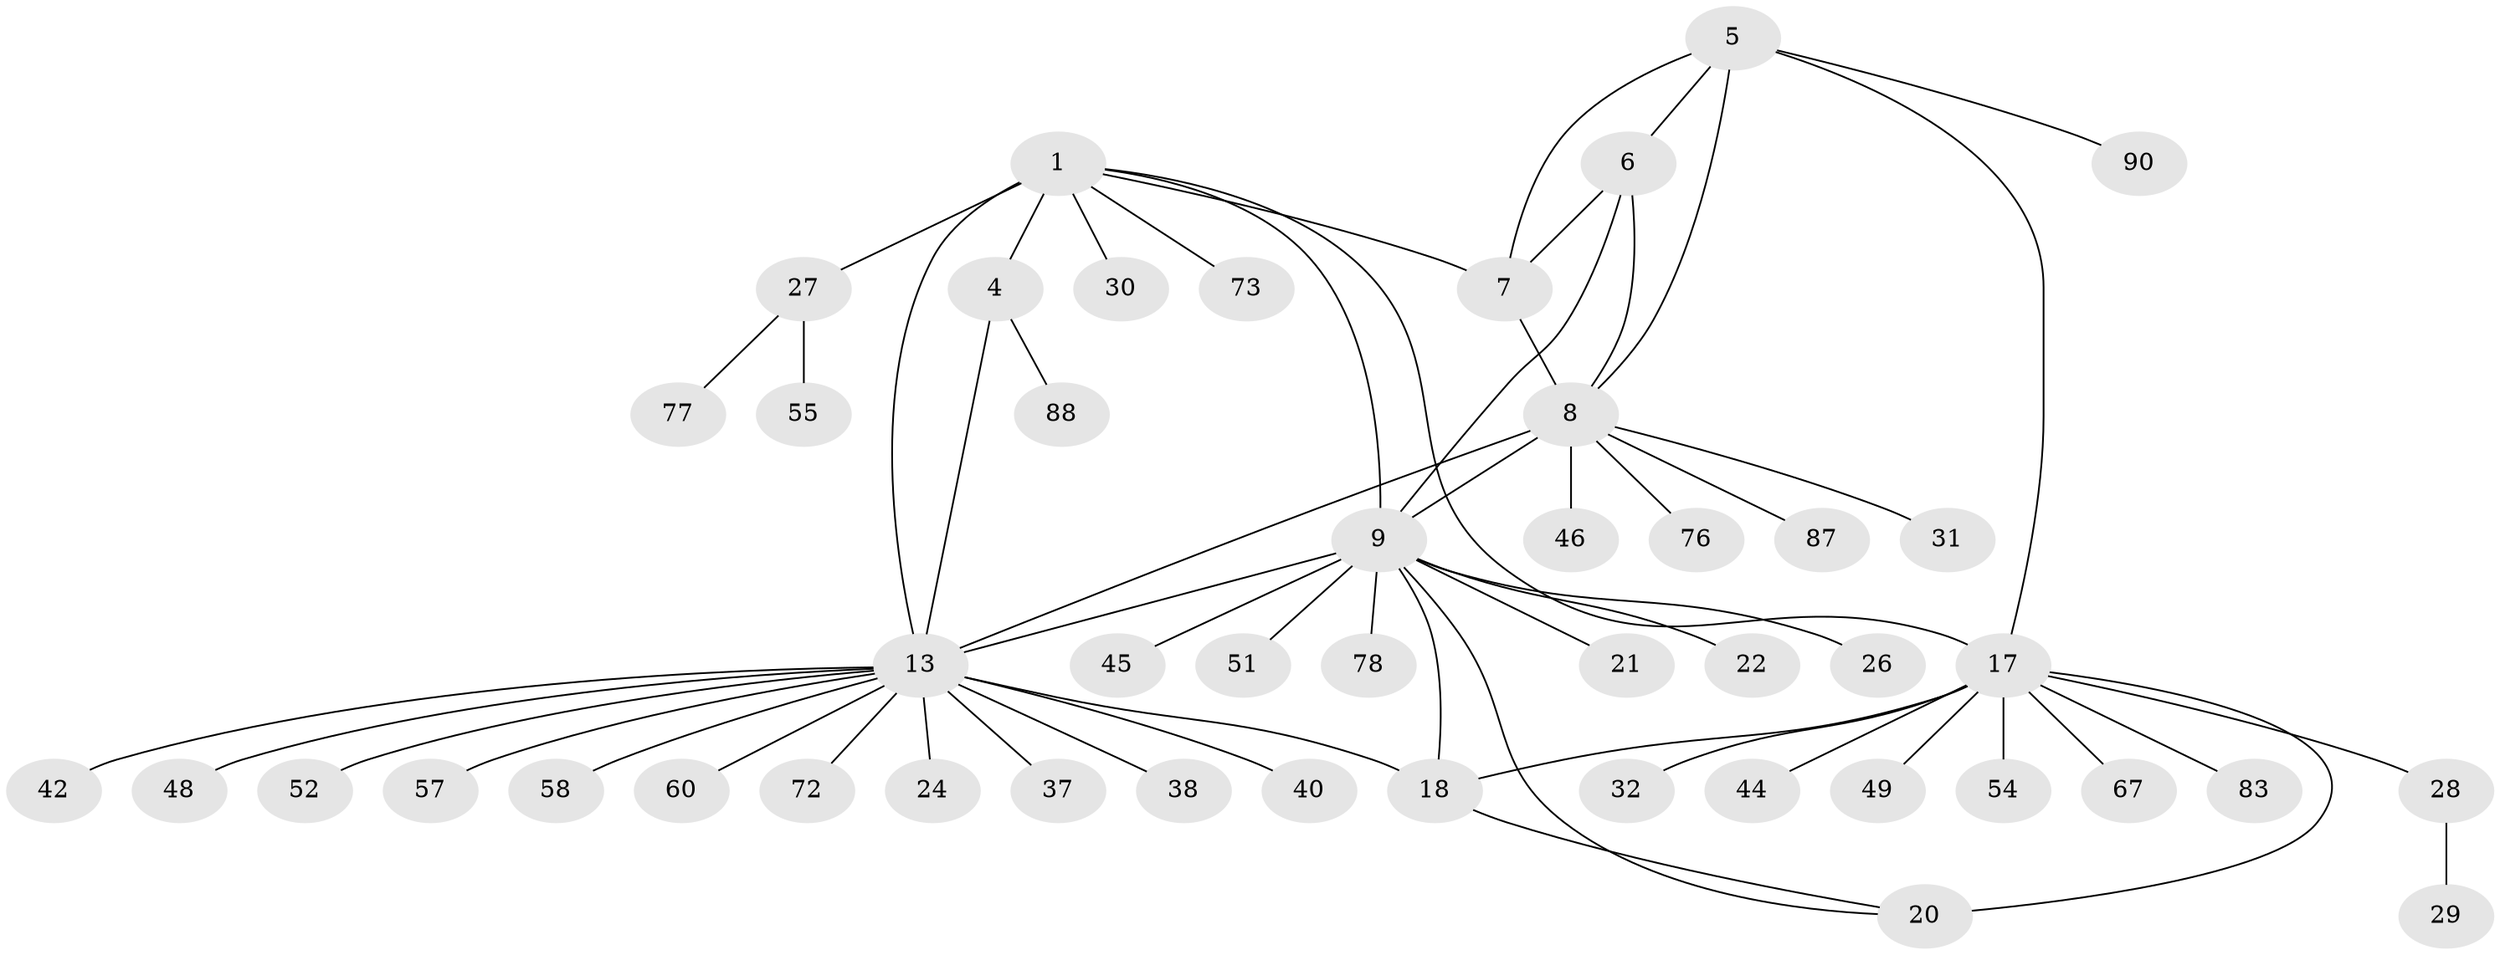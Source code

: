 // original degree distribution, {7: 0.02127659574468085, 6: 0.0425531914893617, 4: 0.02127659574468085, 5: 0.07446808510638298, 9: 0.05319148936170213, 12: 0.010638297872340425, 8: 0.010638297872340425, 1: 0.6170212765957447, 2: 0.1276595744680851, 3: 0.02127659574468085}
// Generated by graph-tools (version 1.1) at 2025/15/03/09/25 04:15:58]
// undirected, 47 vertices, 59 edges
graph export_dot {
graph [start="1"]
  node [color=gray90,style=filled];
  1 [super="+2"];
  4;
  5 [super="+50"];
  6 [super="+91"];
  7;
  8 [super="+10+39+66+82+23"];
  9 [super="+12+53+47+11"];
  13 [super="+34+33+15+14+16"];
  17 [super="+19+86+25+59"];
  18;
  20 [super="+71"];
  21;
  22;
  24;
  26;
  27;
  28 [super="+68+70+43"];
  29 [super="+80"];
  30;
  31;
  32;
  37 [super="+84"];
  38;
  40 [super="+62"];
  42;
  44;
  45;
  46;
  48;
  49 [super="+75"];
  51;
  52;
  54 [super="+94+65"];
  55 [super="+64"];
  57;
  58;
  60;
  67;
  72;
  73;
  76;
  77;
  78;
  83;
  87;
  88 [super="+89"];
  90;
  1 -- 4 [weight=3];
  1 -- 17;
  1 -- 30;
  1 -- 73;
  1 -- 9;
  1 -- 7;
  1 -- 27;
  1 -- 13;
  4 -- 13;
  4 -- 88;
  5 -- 6;
  5 -- 7;
  5 -- 8;
  5 -- 17;
  5 -- 90;
  6 -- 7;
  6 -- 8;
  6 -- 9;
  7 -- 8;
  8 -- 13;
  8 -- 87;
  8 -- 9 [weight=3];
  8 -- 76;
  8 -- 31;
  8 -- 46;
  9 -- 18;
  9 -- 45;
  9 -- 78;
  9 -- 13;
  9 -- 51;
  9 -- 20;
  9 -- 22;
  9 -- 26;
  9 -- 21;
  13 -- 48;
  13 -- 52;
  13 -- 40;
  13 -- 58;
  13 -- 18;
  13 -- 72;
  13 -- 38;
  13 -- 24;
  13 -- 37;
  13 -- 57;
  13 -- 42;
  13 -- 60;
  17 -- 18 [weight=2];
  17 -- 20 [weight=2];
  17 -- 32;
  17 -- 49;
  17 -- 67;
  17 -- 44;
  17 -- 83;
  17 -- 54;
  17 -- 28;
  18 -- 20;
  27 -- 55;
  27 -- 77;
  28 -- 29;
}

